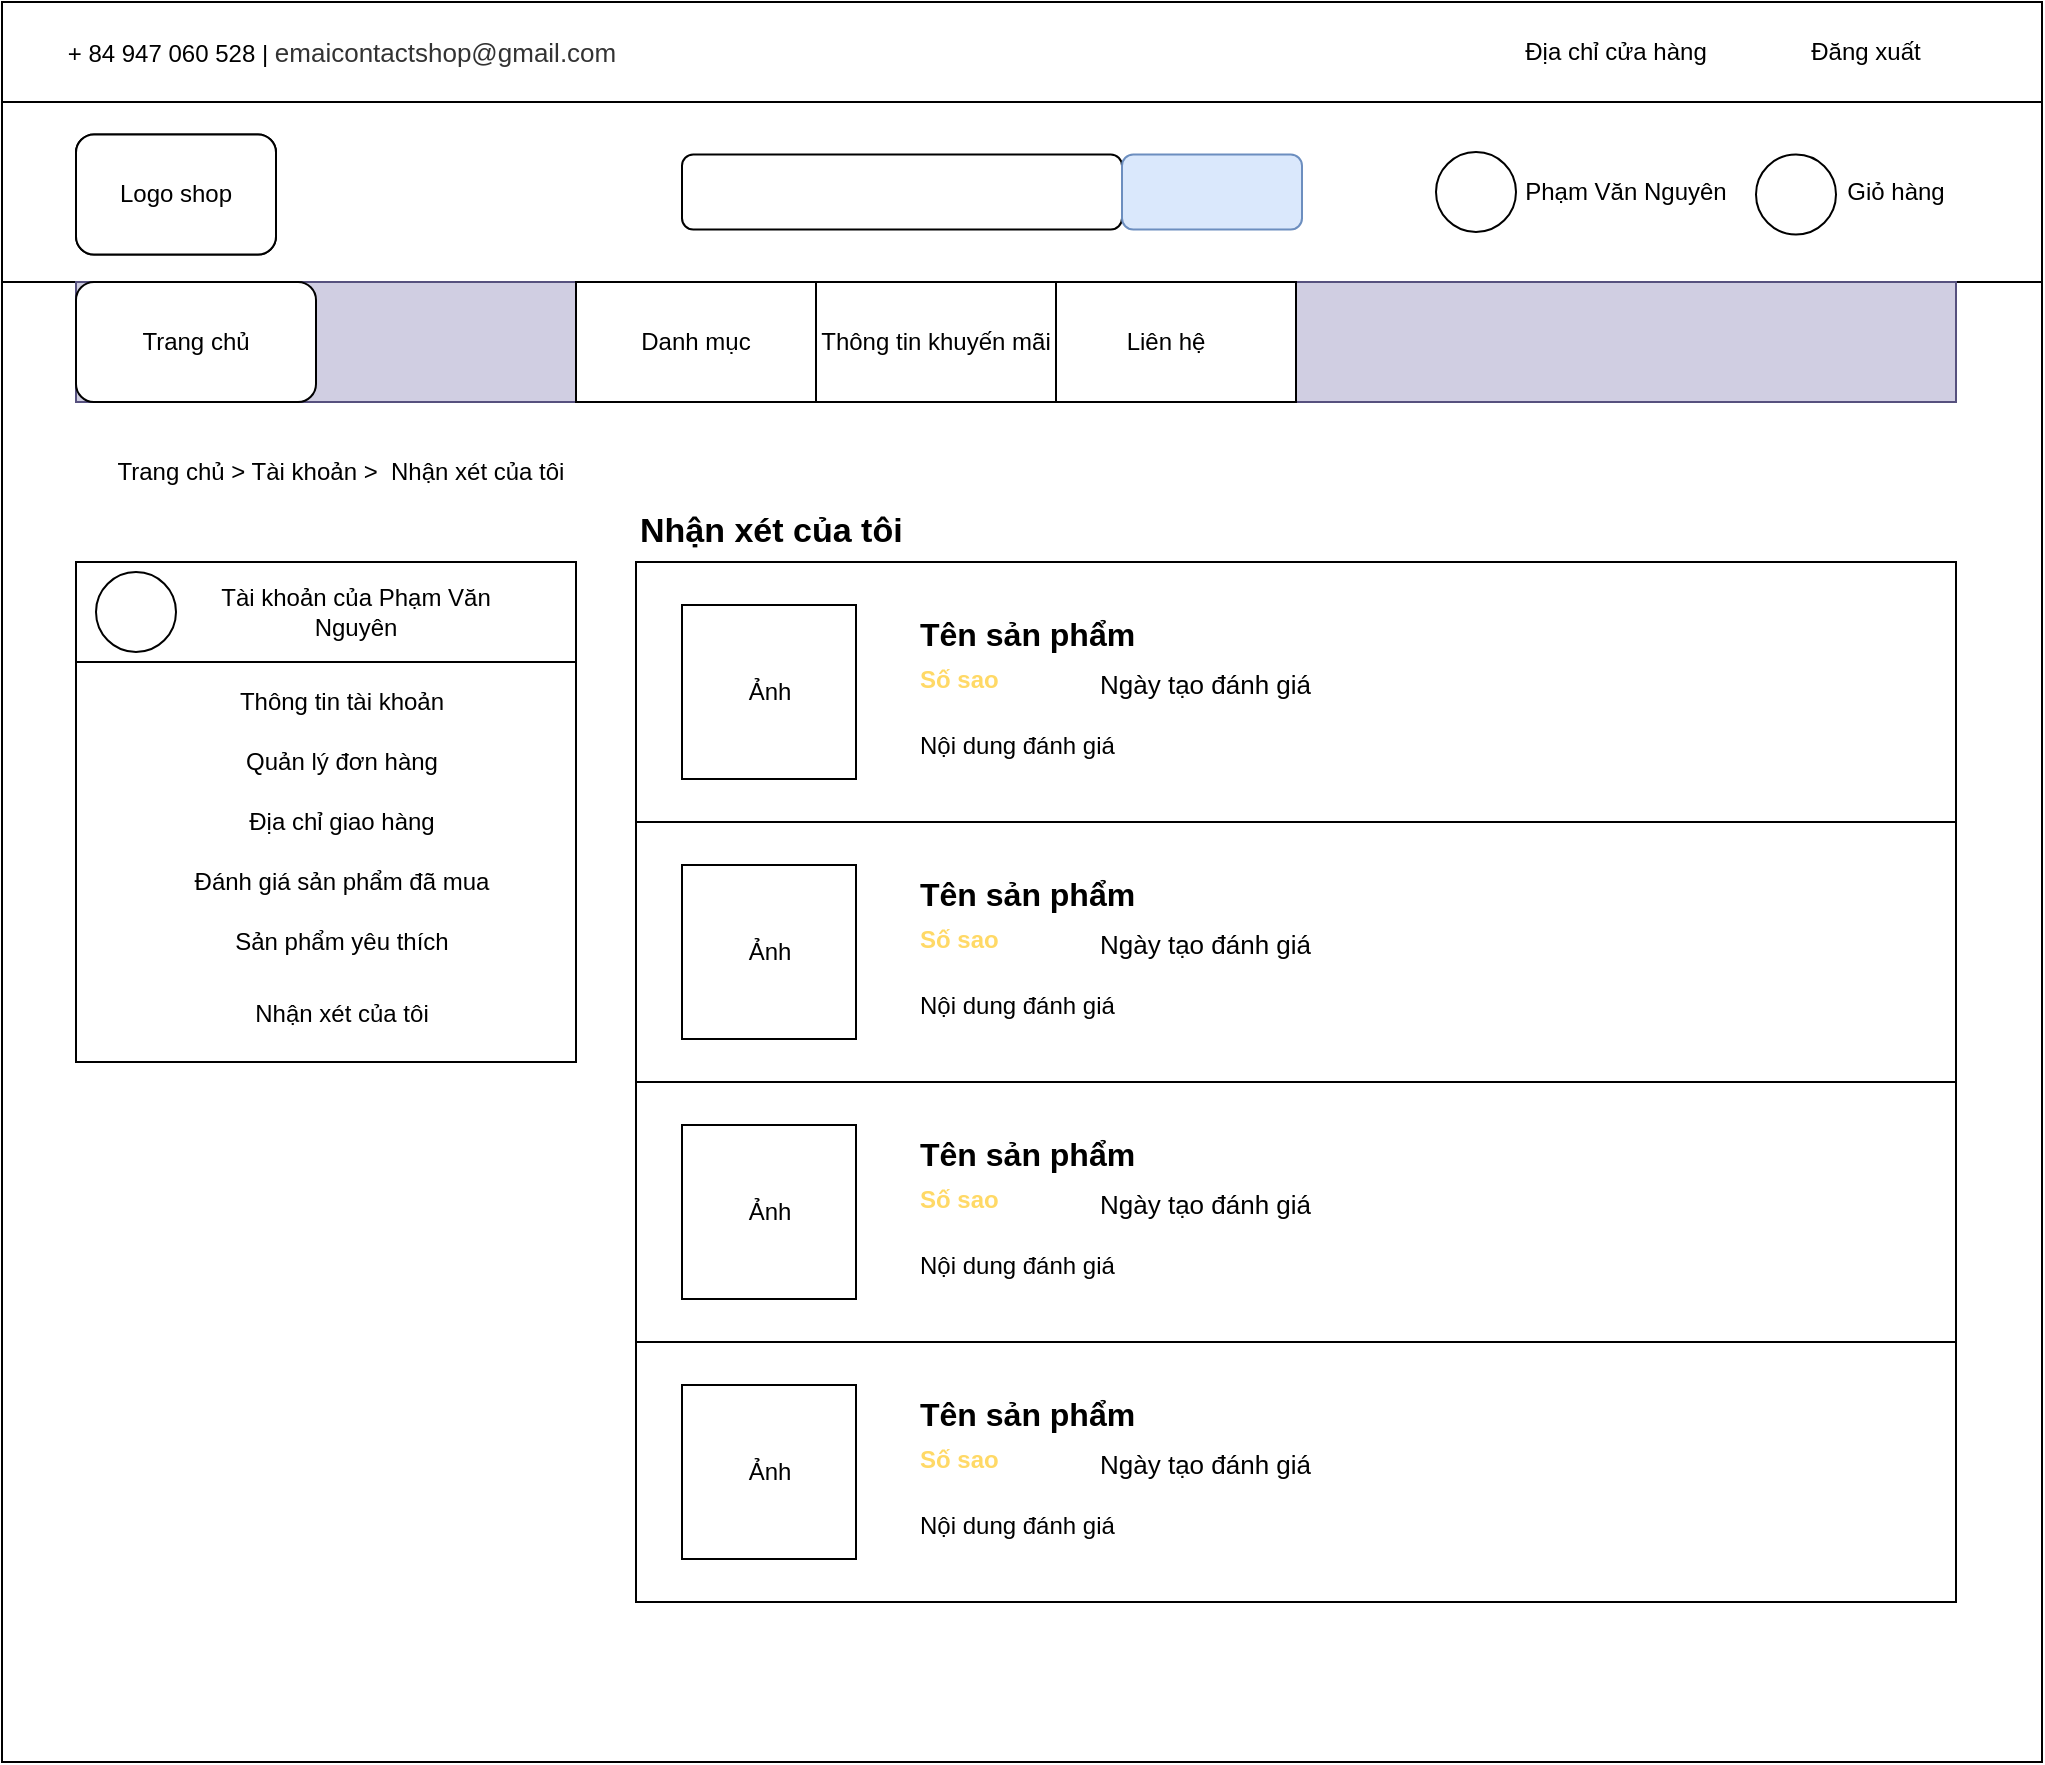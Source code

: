 <mxfile version="14.6.10" type="device"><diagram id="FRgikGy3df9cDbccWXCv" name="Page-1"><mxGraphModel dx="1848" dy="1736" grid="1" gridSize="10" guides="1" tooltips="1" connect="1" arrows="1" fold="1" page="1" pageScale="1" pageWidth="827" pageHeight="1169" math="0" shadow="0"><root><mxCell id="0"/><mxCell id="1" parent="0"/><mxCell id="AS2BE7GTBCgMBON0XgGV-1" value="" style="rounded=0;whiteSpace=wrap;html=1;" vertex="1" parent="1"><mxGeometry x="-97" y="-1090" width="1020" height="880" as="geometry"/></mxCell><mxCell id="AS2BE7GTBCgMBON0XgGV-2" value="" style="rounded=0;whiteSpace=wrap;html=1;" vertex="1" parent="1"><mxGeometry x="-97" y="-1090" width="1020" height="50" as="geometry"/></mxCell><mxCell id="AS2BE7GTBCgMBON0XgGV-3" value="+ 84 947 060 528 |&amp;nbsp;&lt;span style=&quot;color: rgb(51 , 51 , 51) ; font-size: 13px ; background-color: rgb(255 , 255 , 255) ; font-family: &amp;#34;poppins&amp;#34; , sans-serif ; text-align: left&quot;&gt;emaicontactshop@gmail.com&lt;/span&gt;" style="text;html=1;strokeColor=none;fillColor=none;align=center;verticalAlign=middle;whiteSpace=wrap;rounded=0;" vertex="1" parent="1"><mxGeometry x="-97" y="-1080" width="340" height="30" as="geometry"/></mxCell><mxCell id="AS2BE7GTBCgMBON0XgGV-4" value="Địa chỉ cửa hàng" style="text;html=1;align=center;verticalAlign=middle;whiteSpace=wrap;rounded=0;noLabel=0;shadow=0;glass=0;" vertex="1" parent="1"><mxGeometry x="650" y="-1077.5" width="120" height="25" as="geometry"/></mxCell><mxCell id="AS2BE7GTBCgMBON0XgGV-5" value="Đăng xuất" style="text;html=1;strokeColor=none;fillColor=none;align=center;verticalAlign=middle;whiteSpace=wrap;rounded=0;" vertex="1" parent="1"><mxGeometry x="800" y="-1075" width="70" height="20" as="geometry"/></mxCell><mxCell id="AS2BE7GTBCgMBON0XgGV-6" value="" style="rounded=0;whiteSpace=wrap;html=1;shadow=0;glass=0;" vertex="1" parent="1"><mxGeometry x="-97" y="-1040" width="1020" height="90" as="geometry"/></mxCell><mxCell id="AS2BE7GTBCgMBON0XgGV-7" value="" style="rounded=1;whiteSpace=wrap;html=1;shadow=0;glass=0;" vertex="1" parent="1"><mxGeometry x="-60" y="-1023.75" width="100" height="60" as="geometry"/></mxCell><mxCell id="AS2BE7GTBCgMBON0XgGV-8" value="" style="rounded=1;whiteSpace=wrap;html=1;shadow=0;glass=0;" vertex="1" parent="1"><mxGeometry x="-60" y="-1023.75" width="100" height="60" as="geometry"/></mxCell><mxCell id="AS2BE7GTBCgMBON0XgGV-9" value="" style="rounded=1;whiteSpace=wrap;html=1;shadow=0;glass=0;" vertex="1" parent="1"><mxGeometry x="243" y="-1013.75" width="220" height="37.5" as="geometry"/></mxCell><mxCell id="AS2BE7GTBCgMBON0XgGV-10" value="" style="rounded=1;whiteSpace=wrap;html=1;shadow=0;glass=0;fillColor=#dae8fc;strokeColor=#6c8ebf;" vertex="1" parent="1"><mxGeometry x="463" y="-1013.75" width="90" height="37.5" as="geometry"/></mxCell><mxCell id="AS2BE7GTBCgMBON0XgGV-11" value="" style="ellipse;whiteSpace=wrap;html=1;aspect=fixed;rounded=0;shadow=0;glass=0;" vertex="1" parent="1"><mxGeometry x="620" y="-1015" width="40" height="40" as="geometry"/></mxCell><mxCell id="AS2BE7GTBCgMBON0XgGV-12" value="" style="ellipse;whiteSpace=wrap;html=1;aspect=fixed;rounded=0;shadow=0;glass=0;" vertex="1" parent="1"><mxGeometry x="780" y="-1013.75" width="40" height="40" as="geometry"/></mxCell><mxCell id="AS2BE7GTBCgMBON0XgGV-13" value="Logo shop" style="text;html=1;strokeColor=none;fillColor=none;align=center;verticalAlign=middle;whiteSpace=wrap;rounded=0;shadow=0;glass=0;" vertex="1" parent="1"><mxGeometry x="-40" y="-1003.75" width="60" height="20" as="geometry"/></mxCell><mxCell id="AS2BE7GTBCgMBON0XgGV-14" value="Phạm Văn Nguyên" style="text;html=1;strokeColor=none;fillColor=none;align=center;verticalAlign=middle;whiteSpace=wrap;rounded=0;shadow=0;glass=0;" vertex="1" parent="1"><mxGeometry x="660" y="-1005" width="110" height="20" as="geometry"/></mxCell><mxCell id="AS2BE7GTBCgMBON0XgGV-15" value="Giỏ hàng" style="text;html=1;strokeColor=none;fillColor=none;align=center;verticalAlign=middle;whiteSpace=wrap;rounded=0;shadow=0;glass=0;" vertex="1" parent="1"><mxGeometry x="820" y="-1005" width="60" height="20" as="geometry"/></mxCell><mxCell id="AS2BE7GTBCgMBON0XgGV-17" value="" style="rounded=0;whiteSpace=wrap;html=1;shadow=0;glass=0;fillColor=#d0cee2;strokeColor=#56517e;" vertex="1" parent="1"><mxGeometry x="-60" y="-950" width="940" height="60" as="geometry"/></mxCell><mxCell id="AS2BE7GTBCgMBON0XgGV-18" value="" style="rounded=1;whiteSpace=wrap;html=1;shadow=0;glass=0;" vertex="1" parent="1"><mxGeometry x="-60" y="-950" width="120" height="60" as="geometry"/></mxCell><mxCell id="AS2BE7GTBCgMBON0XgGV-19" value="" style="rounded=0;whiteSpace=wrap;html=1;shadow=0;glass=0;" vertex="1" parent="1"><mxGeometry x="190" y="-950" width="120" height="60" as="geometry"/></mxCell><mxCell id="AS2BE7GTBCgMBON0XgGV-20" value="" style="rounded=0;whiteSpace=wrap;html=1;shadow=0;glass=0;" vertex="1" parent="1"><mxGeometry x="310" y="-950" width="120" height="60" as="geometry"/></mxCell><mxCell id="AS2BE7GTBCgMBON0XgGV-21" value="" style="rounded=0;whiteSpace=wrap;html=1;shadow=0;glass=0;" vertex="1" parent="1"><mxGeometry x="430" y="-950" width="120" height="60" as="geometry"/></mxCell><mxCell id="AS2BE7GTBCgMBON0XgGV-22" value="Trang chủ" style="text;html=1;strokeColor=none;fillColor=none;align=center;verticalAlign=middle;whiteSpace=wrap;rounded=0;shadow=0;glass=0;" vertex="1" parent="1"><mxGeometry x="-50" y="-930" width="100" height="20" as="geometry"/></mxCell><mxCell id="AS2BE7GTBCgMBON0XgGV-23" value="Danh mục" style="text;html=1;strokeColor=none;fillColor=none;align=center;verticalAlign=middle;whiteSpace=wrap;rounded=0;shadow=0;glass=0;" vertex="1" parent="1"><mxGeometry x="205" y="-930" width="90" height="20" as="geometry"/></mxCell><mxCell id="AS2BE7GTBCgMBON0XgGV-24" value="Thông tin khuyến mãi" style="text;html=1;strokeColor=none;fillColor=none;align=center;verticalAlign=middle;whiteSpace=wrap;rounded=0;shadow=0;glass=0;" vertex="1" parent="1"><mxGeometry x="310" y="-930" width="120" height="20" as="geometry"/></mxCell><mxCell id="AS2BE7GTBCgMBON0XgGV-25" value="Liên hệ" style="text;html=1;strokeColor=none;fillColor=none;align=center;verticalAlign=middle;whiteSpace=wrap;rounded=0;shadow=0;glass=0;" vertex="1" parent="1"><mxGeometry x="440" y="-930" width="90" height="20" as="geometry"/></mxCell><mxCell id="AS2BE7GTBCgMBON0XgGV-26" value="Trang chủ &amp;gt; Tài khoản &amp;gt;&amp;nbsp; Nhận xét của tôi&lt;span style=&quot;color: rgba(0 , 0 , 0 , 0) ; font-family: monospace ; font-size: 0px&quot;&gt;%3CmxGraphModel%3E%3Croot%3E%3CmxCell%20id%3D%220%22%2F%3E%3CmxCell%20id%3D%221%22%20parent%3D%220%22%2F%3E%3CmxCell%20id%3D%222%22%20value%3D%22Trang%20ch%E1%BB%A7%20%26amp%3Bgt%3B%20Gi%E1%BB%8F%20h%C3%A0ng%22%20style%3D%22text%3Bhtml%3D1%3BstrokeColor%3Dnone%3BfillColor%3Dnone%3Balign%3Dcenter%3BverticalAlign%3Dmiddle%3BwhiteSpace%3Dwrap%3Brounded%3D0%3B%22%20vertex%3D%221%22%20parent%3D%221%22%3E%3CmxGeometry%20x%3D%22-40%22%20y%3D%22-870%22%20width%3D%22130%22%20height%3D%2230%22%20as%3D%22geometry%22%2F%3E%3C%2FmxCell%3E%3C%2Froot%3E%3C%2FmxGraphMode&lt;/span&gt;" style="text;html=1;strokeColor=none;fillColor=none;align=center;verticalAlign=middle;whiteSpace=wrap;rounded=0;" vertex="1" parent="1"><mxGeometry x="-55" y="-870" width="255" height="30" as="geometry"/></mxCell><mxCell id="AS2BE7GTBCgMBON0XgGV-27" value="" style="rounded=0;whiteSpace=wrap;html=1;" vertex="1" parent="1"><mxGeometry x="-60" y="-810" width="250" height="250" as="geometry"/></mxCell><mxCell id="AS2BE7GTBCgMBON0XgGV-28" value="Thông tin tài khoản" style="text;html=1;strokeColor=none;fillColor=none;align=center;verticalAlign=middle;whiteSpace=wrap;rounded=0;" vertex="1" parent="1"><mxGeometry x="-32" y="-750" width="210" height="20" as="geometry"/></mxCell><mxCell id="AS2BE7GTBCgMBON0XgGV-29" value="Quản lý đơn hàng" style="text;html=1;strokeColor=none;fillColor=none;align=center;verticalAlign=middle;whiteSpace=wrap;rounded=0;" vertex="1" parent="1"><mxGeometry x="-32" y="-720" width="210" height="20" as="geometry"/></mxCell><mxCell id="AS2BE7GTBCgMBON0XgGV-30" value="Địa chỉ giao hàng" style="text;html=1;strokeColor=none;fillColor=none;align=center;verticalAlign=middle;whiteSpace=wrap;rounded=0;" vertex="1" parent="1"><mxGeometry x="-32" y="-690" width="210" height="20" as="geometry"/></mxCell><mxCell id="AS2BE7GTBCgMBON0XgGV-31" value="Đánh giá sản phẩm đã mua" style="text;html=1;strokeColor=none;fillColor=none;align=center;verticalAlign=middle;whiteSpace=wrap;rounded=0;" vertex="1" parent="1"><mxGeometry x="-32" y="-660" width="210" height="20" as="geometry"/></mxCell><mxCell id="AS2BE7GTBCgMBON0XgGV-32" value="Sản phẩm yêu thích" style="text;html=1;strokeColor=none;fillColor=none;align=center;verticalAlign=middle;whiteSpace=wrap;rounded=0;" vertex="1" parent="1"><mxGeometry x="-32" y="-630" width="210" height="20" as="geometry"/></mxCell><mxCell id="AS2BE7GTBCgMBON0XgGV-33" value="Nhận xét của tôi" style="text;html=1;strokeColor=none;fillColor=none;align=center;verticalAlign=middle;whiteSpace=wrap;rounded=0;" vertex="1" parent="1"><mxGeometry x="-32" y="-594" width="210" height="20" as="geometry"/></mxCell><mxCell id="AS2BE7GTBCgMBON0XgGV-34" value="" style="rounded=0;whiteSpace=wrap;html=1;" vertex="1" parent="1"><mxGeometry x="-60" y="-810" width="250" height="50" as="geometry"/></mxCell><mxCell id="AS2BE7GTBCgMBON0XgGV-35" value="" style="ellipse;whiteSpace=wrap;html=1;aspect=fixed;" vertex="1" parent="1"><mxGeometry x="-50" y="-805" width="40" height="40" as="geometry"/></mxCell><mxCell id="AS2BE7GTBCgMBON0XgGV-36" value="Tài khoản của Phạm Văn Nguyên" style="text;html=1;strokeColor=none;fillColor=none;align=center;verticalAlign=middle;whiteSpace=wrap;rounded=0;" vertex="1" parent="1"><mxGeometry x="-10" y="-795" width="180" height="20" as="geometry"/></mxCell><mxCell id="AS2BE7GTBCgMBON0XgGV-37" value="" style="rounded=0;whiteSpace=wrap;html=1;" vertex="1" parent="1"><mxGeometry x="220" y="-810" width="660" height="520" as="geometry"/></mxCell><mxCell id="AS2BE7GTBCgMBON0XgGV-38" value="" style="rounded=0;whiteSpace=wrap;html=1;" vertex="1" parent="1"><mxGeometry x="220" y="-810" width="660" height="130" as="geometry"/></mxCell><mxCell id="AS2BE7GTBCgMBON0XgGV-39" value="" style="whiteSpace=wrap;html=1;aspect=fixed;" vertex="1" parent="1"><mxGeometry x="243" y="-788.5" width="87" height="87" as="geometry"/></mxCell><mxCell id="AS2BE7GTBCgMBON0XgGV-40" value="Tên sản phẩm" style="text;html=1;strokeColor=none;fillColor=none;align=left;verticalAlign=middle;whiteSpace=wrap;rounded=0;fontSize=16;fontStyle=1" vertex="1" parent="1"><mxGeometry x="360" y="-788.5" width="180" height="28.5" as="geometry"/></mxCell><mxCell id="AS2BE7GTBCgMBON0XgGV-41" value="&lt;font style=&quot;font-size: 13px&quot;&gt;Ngày tạo đánh giá&lt;/font&gt;" style="text;html=1;strokeColor=none;fillColor=none;align=left;verticalAlign=middle;whiteSpace=wrap;rounded=0;fontSize=16;" vertex="1" parent="1"><mxGeometry x="450" y="-760" width="127" height="20" as="geometry"/></mxCell><mxCell id="AS2BE7GTBCgMBON0XgGV-42" value="&lt;span style=&quot;font-size: 12px&quot;&gt;Nội dung đánh giá&lt;/span&gt;" style="text;html=1;strokeColor=none;fillColor=none;align=left;verticalAlign=middle;whiteSpace=wrap;rounded=0;fontSize=16;" vertex="1" parent="1"><mxGeometry x="360" y="-730" width="100" height="20" as="geometry"/></mxCell><mxCell id="AS2BE7GTBCgMBON0XgGV-45" value="Ảnh" style="text;html=1;strokeColor=none;fillColor=none;align=center;verticalAlign=middle;whiteSpace=wrap;rounded=0;fontSize=12;" vertex="1" parent="1"><mxGeometry x="261.5" y="-755" width="50" height="20" as="geometry"/></mxCell><mxCell id="AS2BE7GTBCgMBON0XgGV-46" value="Số sao" style="text;html=1;strokeColor=none;fillColor=none;align=left;verticalAlign=middle;whiteSpace=wrap;rounded=0;fontStyle=1;fontColor=#FFD966;" vertex="1" parent="1"><mxGeometry x="360" y="-761.5" width="70" height="20" as="geometry"/></mxCell><mxCell id="AS2BE7GTBCgMBON0XgGV-48" value="" style="rounded=0;whiteSpace=wrap;html=1;" vertex="1" parent="1"><mxGeometry x="220" y="-680" width="660" height="130" as="geometry"/></mxCell><mxCell id="AS2BE7GTBCgMBON0XgGV-49" value="" style="whiteSpace=wrap;html=1;aspect=fixed;" vertex="1" parent="1"><mxGeometry x="243" y="-658.5" width="87" height="87" as="geometry"/></mxCell><mxCell id="AS2BE7GTBCgMBON0XgGV-50" value="Tên sản phẩm" style="text;html=1;strokeColor=none;fillColor=none;align=left;verticalAlign=middle;whiteSpace=wrap;rounded=0;fontSize=16;fontStyle=1" vertex="1" parent="1"><mxGeometry x="360" y="-658.5" width="180" height="28.5" as="geometry"/></mxCell><mxCell id="AS2BE7GTBCgMBON0XgGV-51" value="&lt;font style=&quot;font-size: 13px&quot;&gt;Ngày tạo đánh giá&lt;/font&gt;" style="text;html=1;strokeColor=none;fillColor=none;align=left;verticalAlign=middle;whiteSpace=wrap;rounded=0;fontSize=16;" vertex="1" parent="1"><mxGeometry x="450" y="-630" width="127" height="20" as="geometry"/></mxCell><mxCell id="AS2BE7GTBCgMBON0XgGV-52" value="&lt;span style=&quot;font-size: 12px&quot;&gt;Nội dung đánh giá&lt;/span&gt;" style="text;html=1;strokeColor=none;fillColor=none;align=left;verticalAlign=middle;whiteSpace=wrap;rounded=0;fontSize=16;" vertex="1" parent="1"><mxGeometry x="360" y="-600" width="100" height="20" as="geometry"/></mxCell><mxCell id="AS2BE7GTBCgMBON0XgGV-53" value="Số sao" style="text;html=1;strokeColor=none;fillColor=none;align=left;verticalAlign=middle;whiteSpace=wrap;rounded=0;fontStyle=1;fontColor=#FFD966;" vertex="1" parent="1"><mxGeometry x="360" y="-631.5" width="70" height="20" as="geometry"/></mxCell><mxCell id="AS2BE7GTBCgMBON0XgGV-54" value="" style="rounded=0;whiteSpace=wrap;html=1;" vertex="1" parent="1"><mxGeometry x="220" y="-550" width="660" height="130" as="geometry"/></mxCell><mxCell id="AS2BE7GTBCgMBON0XgGV-55" value="" style="whiteSpace=wrap;html=1;aspect=fixed;" vertex="1" parent="1"><mxGeometry x="243" y="-528.5" width="87" height="87" as="geometry"/></mxCell><mxCell id="AS2BE7GTBCgMBON0XgGV-56" value="Tên sản phẩm" style="text;html=1;strokeColor=none;fillColor=none;align=left;verticalAlign=middle;whiteSpace=wrap;rounded=0;fontSize=16;fontStyle=1" vertex="1" parent="1"><mxGeometry x="360" y="-528.5" width="180" height="28.5" as="geometry"/></mxCell><mxCell id="AS2BE7GTBCgMBON0XgGV-57" value="&lt;font style=&quot;font-size: 13px&quot;&gt;Ngày tạo đánh giá&lt;/font&gt;" style="text;html=1;strokeColor=none;fillColor=none;align=left;verticalAlign=middle;whiteSpace=wrap;rounded=0;fontSize=16;" vertex="1" parent="1"><mxGeometry x="450" y="-500" width="127" height="20" as="geometry"/></mxCell><mxCell id="AS2BE7GTBCgMBON0XgGV-58" value="&lt;span style=&quot;font-size: 12px&quot;&gt;Nội dung đánh giá&lt;/span&gt;" style="text;html=1;strokeColor=none;fillColor=none;align=left;verticalAlign=middle;whiteSpace=wrap;rounded=0;fontSize=16;" vertex="1" parent="1"><mxGeometry x="360" y="-470" width="100" height="20" as="geometry"/></mxCell><mxCell id="AS2BE7GTBCgMBON0XgGV-59" value="Số sao" style="text;html=1;strokeColor=none;fillColor=none;align=left;verticalAlign=middle;whiteSpace=wrap;rounded=0;fontStyle=1;fontColor=#FFD966;" vertex="1" parent="1"><mxGeometry x="360" y="-501.5" width="70" height="20" as="geometry"/></mxCell><mxCell id="AS2BE7GTBCgMBON0XgGV-60" value="Ảnh" style="text;html=1;strokeColor=none;fillColor=none;align=center;verticalAlign=middle;whiteSpace=wrap;rounded=0;fontSize=12;" vertex="1" parent="1"><mxGeometry x="261.5" y="-625" width="50" height="20" as="geometry"/></mxCell><mxCell id="AS2BE7GTBCgMBON0XgGV-61" value="Ảnh" style="text;html=1;strokeColor=none;fillColor=none;align=center;verticalAlign=middle;whiteSpace=wrap;rounded=0;fontSize=12;" vertex="1" parent="1"><mxGeometry x="261.5" y="-495" width="50" height="20" as="geometry"/></mxCell><mxCell id="AS2BE7GTBCgMBON0XgGV-63" value="" style="rounded=0;whiteSpace=wrap;html=1;" vertex="1" parent="1"><mxGeometry x="220" y="-420" width="660" height="130" as="geometry"/></mxCell><mxCell id="AS2BE7GTBCgMBON0XgGV-64" value="" style="whiteSpace=wrap;html=1;aspect=fixed;" vertex="1" parent="1"><mxGeometry x="243" y="-398.5" width="87" height="87" as="geometry"/></mxCell><mxCell id="AS2BE7GTBCgMBON0XgGV-65" value="Tên sản phẩm" style="text;html=1;strokeColor=none;fillColor=none;align=left;verticalAlign=middle;whiteSpace=wrap;rounded=0;fontSize=16;fontStyle=1" vertex="1" parent="1"><mxGeometry x="360" y="-398.5" width="180" height="28.5" as="geometry"/></mxCell><mxCell id="AS2BE7GTBCgMBON0XgGV-66" value="&lt;font style=&quot;font-size: 13px&quot;&gt;Ngày tạo đánh giá&lt;/font&gt;" style="text;html=1;strokeColor=none;fillColor=none;align=left;verticalAlign=middle;whiteSpace=wrap;rounded=0;fontSize=16;" vertex="1" parent="1"><mxGeometry x="450" y="-370" width="127" height="20" as="geometry"/></mxCell><mxCell id="AS2BE7GTBCgMBON0XgGV-67" value="&lt;span style=&quot;font-size: 12px&quot;&gt;Nội dung đánh giá&lt;/span&gt;" style="text;html=1;strokeColor=none;fillColor=none;align=left;verticalAlign=middle;whiteSpace=wrap;rounded=0;fontSize=16;" vertex="1" parent="1"><mxGeometry x="360" y="-340" width="100" height="20" as="geometry"/></mxCell><mxCell id="AS2BE7GTBCgMBON0XgGV-68" value="Số sao" style="text;html=1;strokeColor=none;fillColor=none;align=left;verticalAlign=middle;whiteSpace=wrap;rounded=0;fontStyle=1;fontColor=#FFD966;" vertex="1" parent="1"><mxGeometry x="360" y="-371.5" width="70" height="20" as="geometry"/></mxCell><mxCell id="AS2BE7GTBCgMBON0XgGV-69" value="Ảnh" style="text;html=1;strokeColor=none;fillColor=none;align=center;verticalAlign=middle;whiteSpace=wrap;rounded=0;fontSize=12;" vertex="1" parent="1"><mxGeometry x="261.5" y="-365" width="50" height="20" as="geometry"/></mxCell><mxCell id="AS2BE7GTBCgMBON0XgGV-72" value="Nhận xét của tôi" style="text;html=1;strokeColor=none;fillColor=none;align=left;verticalAlign=middle;whiteSpace=wrap;rounded=0;fontSize=17;fontStyle=1" vertex="1" parent="1"><mxGeometry x="220" y="-840" width="230" height="30" as="geometry"/></mxCell></root></mxGraphModel></diagram></mxfile>